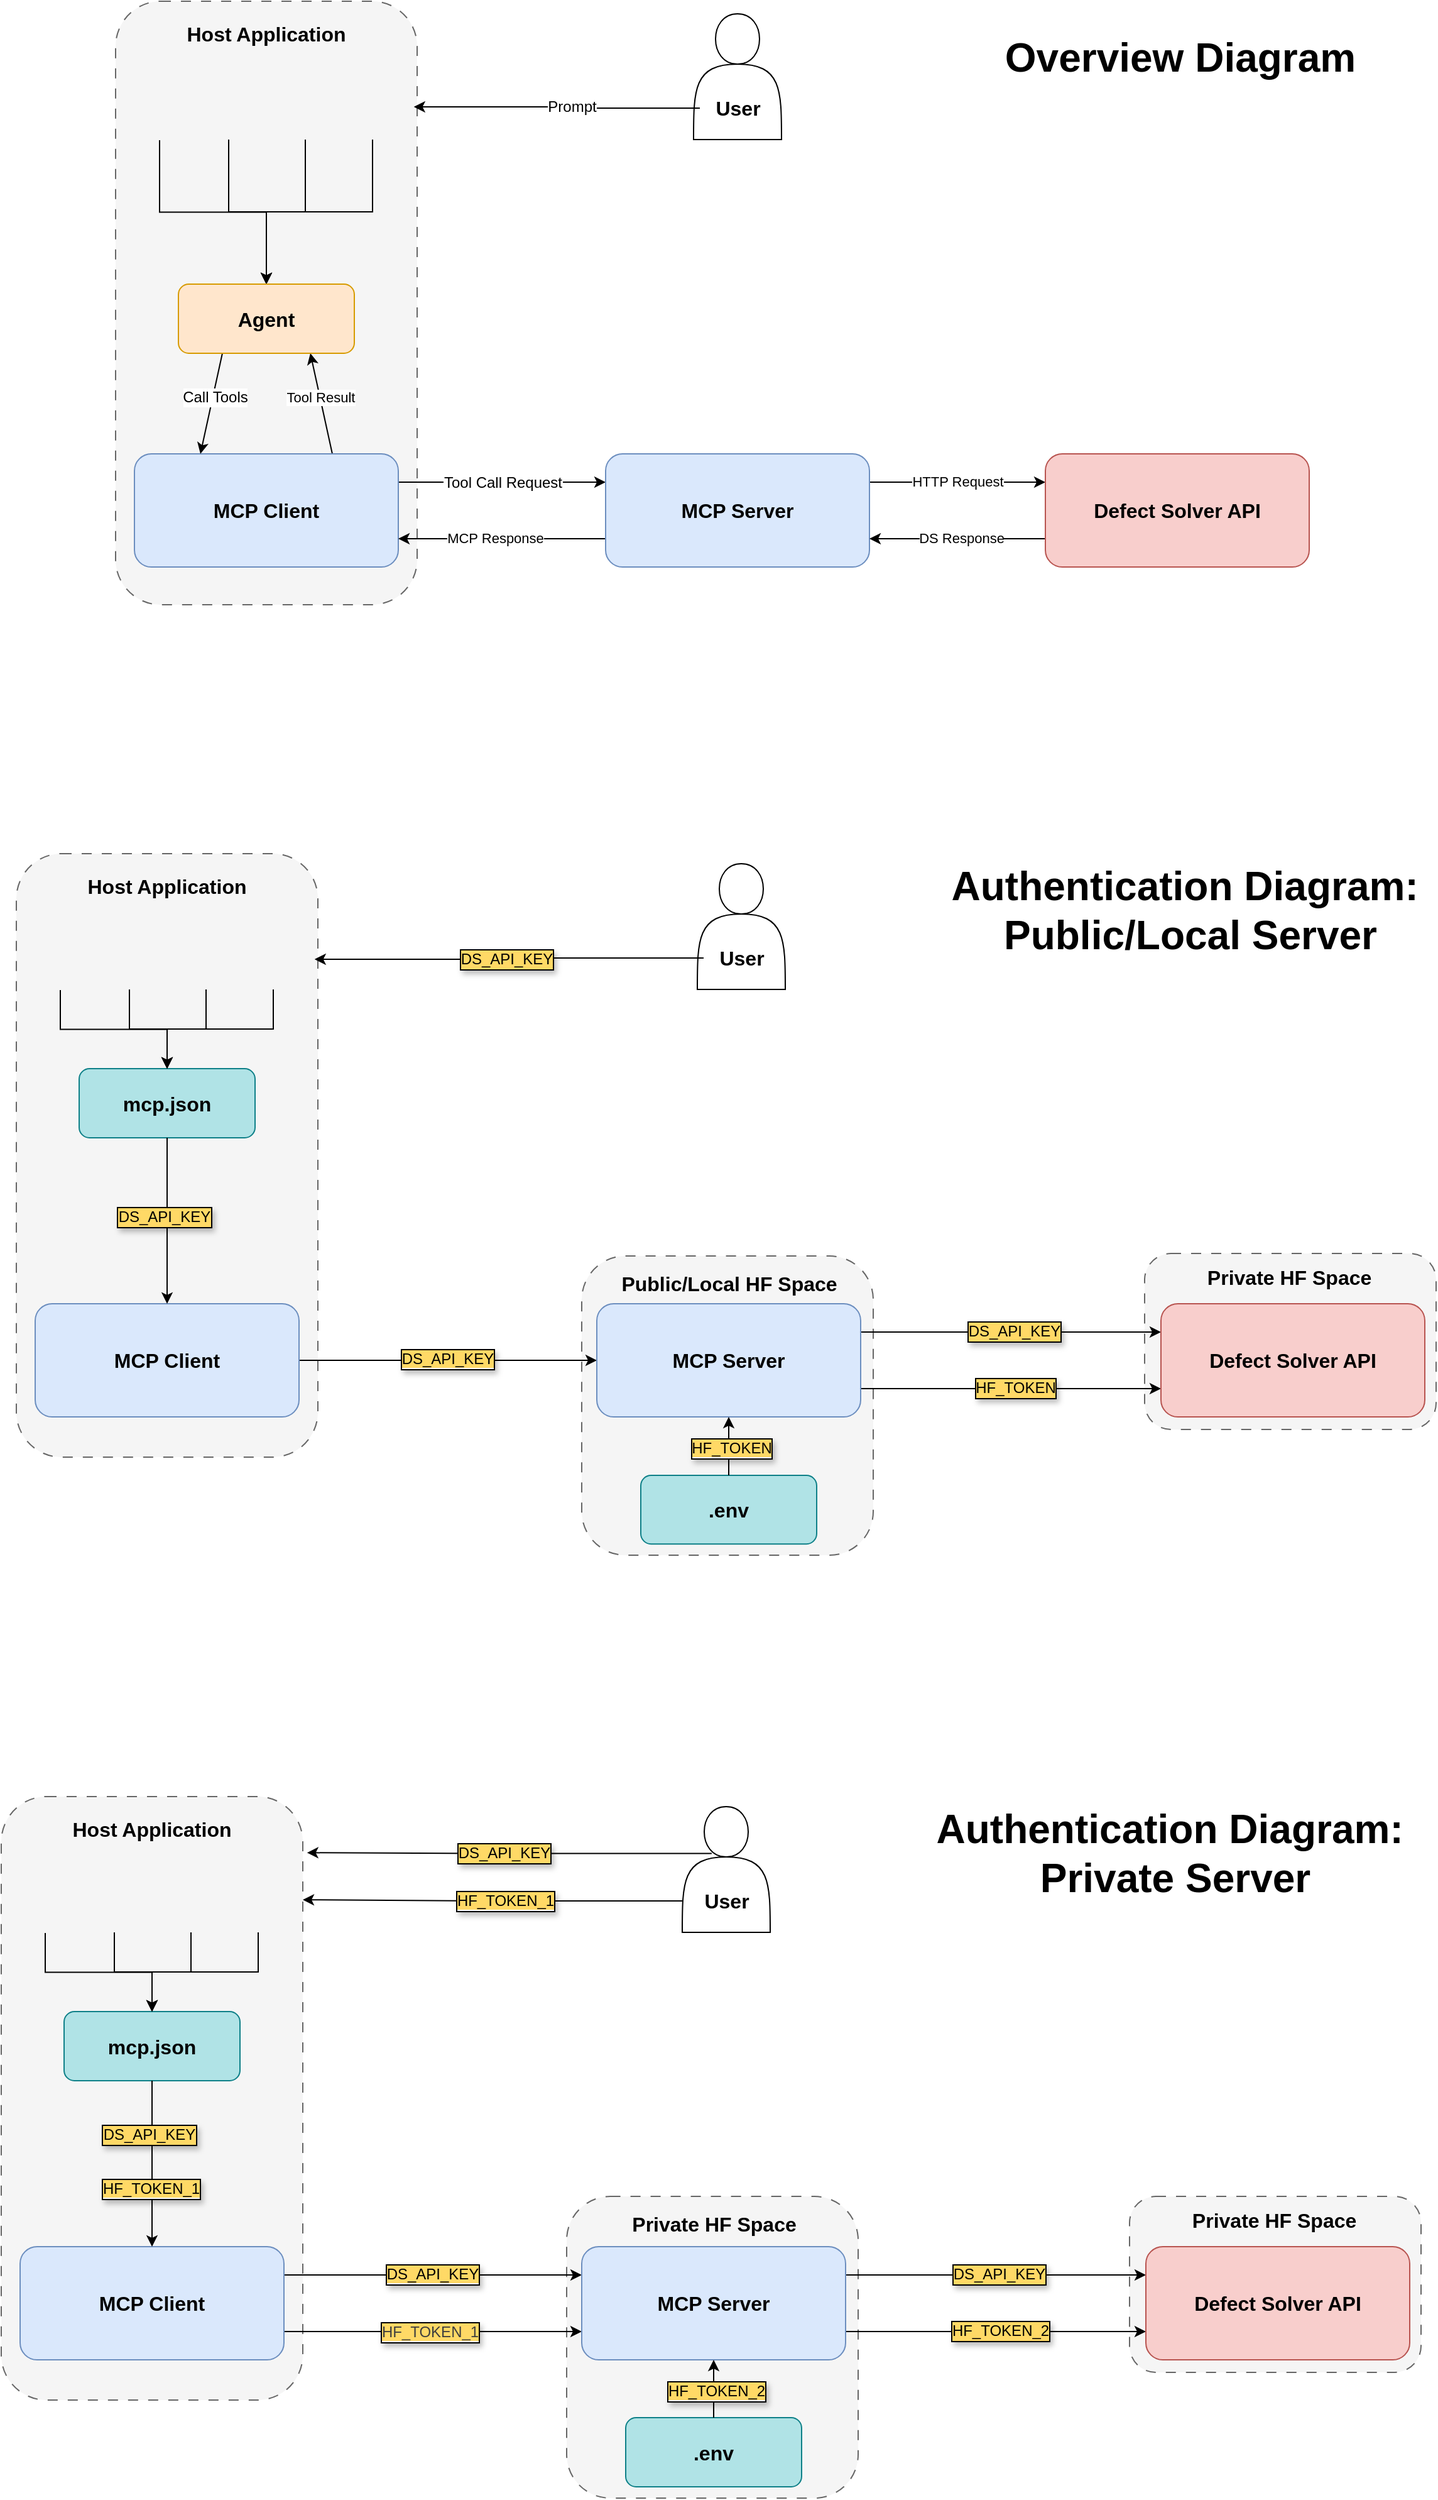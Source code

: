 <mxfile>
    <diagram name="diagrams" id="KkIUwzJUt7jI7OvIfWEn">
        <mxGraphModel dx="1242" dy="523" grid="1" gridSize="10" guides="1" tooltips="1" connect="1" arrows="1" fold="1" page="1" pageScale="1" pageWidth="1169" pageHeight="1654" math="0" shadow="0">
            <root>
                <mxCell id="0"/>
                <mxCell id="1" parent="0"/>
                <mxCell id="kWsxFJqBNulunxzT2DrX-95" value="" style="group" parent="1" vertex="1" connectable="0">
                    <mxGeometry x="930" y="1008" width="232" height="140" as="geometry"/>
                </mxCell>
                <mxCell id="kWsxFJqBNulunxzT2DrX-96" value="" style="rounded=1;whiteSpace=wrap;html=1;fillColor=#f5f5f5;fontColor=#333333;strokeColor=#666666;dashed=1;dashPattern=8 8;" parent="kWsxFJqBNulunxzT2DrX-95" vertex="1">
                    <mxGeometry width="232" height="140" as="geometry"/>
                </mxCell>
                <mxCell id="kWsxFJqBNulunxzT2DrX-97" value="Private HF Space&amp;nbsp;" style="text;html=1;align=center;verticalAlign=middle;resizable=0;points=[];autosize=1;strokeColor=none;fillColor=none;fontStyle=1;fontSize=16;" parent="kWsxFJqBNulunxzT2DrX-95" vertex="1">
                    <mxGeometry x="42" y="4" width="150" height="30" as="geometry"/>
                </mxCell>
                <mxCell id="kWsxFJqBNulunxzT2DrX-94" value="" style="group" parent="1" vertex="1" connectable="0">
                    <mxGeometry x="482" y="1010" width="232" height="238" as="geometry"/>
                </mxCell>
                <mxCell id="kWsxFJqBNulunxzT2DrX-91" value="" style="rounded=1;whiteSpace=wrap;html=1;fillColor=#f5f5f5;fontColor=#333333;strokeColor=#666666;dashed=1;dashPattern=8 8;" parent="kWsxFJqBNulunxzT2DrX-94" vertex="1">
                    <mxGeometry width="232" height="238" as="geometry"/>
                </mxCell>
                <mxCell id="kWsxFJqBNulunxzT2DrX-93" value="Public/Local HF Space" style="text;html=1;align=center;verticalAlign=middle;resizable=0;points=[];autosize=1;strokeColor=none;fillColor=none;fontStyle=1;fontSize=16;" parent="kWsxFJqBNulunxzT2DrX-94" vertex="1">
                    <mxGeometry x="22" y="6.8" width="190" height="30" as="geometry"/>
                </mxCell>
                <mxCell id="kWsxFJqBNulunxzT2DrX-98" value="&lt;b&gt;&lt;font&gt;.env&lt;/font&gt;&lt;/b&gt;" style="rounded=1;whiteSpace=wrap;html=1;fontSize=16;fillColor=#b0e3e6;strokeColor=#0e8088;" parent="kWsxFJqBNulunxzT2DrX-94" vertex="1">
                    <mxGeometry x="47" y="174.533" width="140" height="54.542" as="geometry"/>
                </mxCell>
                <mxCell id="kWsxFJqBNulunxzT2DrX-41" value="" style="group" parent="1" vertex="1" connectable="0">
                    <mxGeometry x="111" y="12" width="240" height="480" as="geometry"/>
                </mxCell>
                <mxCell id="kWsxFJqBNulunxzT2DrX-6" value="" style="rounded=1;whiteSpace=wrap;html=1;fillColor=#f5f5f5;fontColor=#333333;strokeColor=#666666;dashed=1;dashPattern=8 8;" parent="kWsxFJqBNulunxzT2DrX-41" vertex="1">
                    <mxGeometry width="240" height="480" as="geometry"/>
                </mxCell>
                <mxCell id="kWsxFJqBNulunxzT2DrX-7" value="&lt;b style=&quot;forced-color-adjust: none; color: rgb(0, 0, 0); font-family: Helvetica; font-size: 12px; font-style: normal; font-variant-ligatures: normal; font-variant-caps: normal; letter-spacing: normal; orphans: 2; text-indent: 0px; text-transform: none; widows: 2; word-spacing: 0px; -webkit-text-stroke-width: 0px; white-space: normal; text-decoration-thickness: initial; text-decoration-style: initial; text-decoration-color: initial;&quot;&gt;&lt;font style=&quot;forced-color-adjust: none; font-size: 16px;&quot;&gt;Host Application&lt;/font&gt;&lt;/b&gt;" style="text;whiteSpace=wrap;html=1;align=center;" parent="kWsxFJqBNulunxzT2DrX-41" vertex="1">
                    <mxGeometry x="40" y="10" width="160" height="40" as="geometry"/>
                </mxCell>
                <mxCell id="kWsxFJqBNulunxzT2DrX-29" style="edgeStyle=orthogonalEdgeStyle;rounded=0;orthogonalLoop=1;jettySize=auto;html=1;exitX=1;exitY=0.25;exitDx=0;exitDy=0;entryX=0;entryY=0.25;entryDx=0;entryDy=0;" parent="1" source="kWsxFJqBNulunxzT2DrX-1" target="kWsxFJqBNulunxzT2DrX-4" edge="1">
                    <mxGeometry relative="1" as="geometry">
                        <mxPoint x="335" y="417" as="sourcePoint"/>
                        <mxPoint x="500" y="417" as="targetPoint"/>
                    </mxGeometry>
                </mxCell>
                <mxCell id="kWsxFJqBNulunxzT2DrX-30" value="Tool Call Request" style="edgeLabel;html=1;align=center;verticalAlign=middle;resizable=0;points=[];fontSize=12;" parent="kWsxFJqBNulunxzT2DrX-29" vertex="1" connectable="0">
                    <mxGeometry x="-0.386" relative="1" as="geometry">
                        <mxPoint x="32" as="offset"/>
                    </mxGeometry>
                </mxCell>
                <mxCell id="kWsxFJqBNulunxzT2DrX-44" style="rounded=0;orthogonalLoop=1;jettySize=auto;html=1;exitX=0.75;exitY=0;exitDx=0;exitDy=0;entryX=0.75;entryY=1;entryDx=0;entryDy=0;" parent="1" source="kWsxFJqBNulunxzT2DrX-1" target="kWsxFJqBNulunxzT2DrX-17" edge="1">
                    <mxGeometry relative="1" as="geometry"/>
                </mxCell>
                <mxCell id="kWsxFJqBNulunxzT2DrX-45" value="Tool Result" style="edgeLabel;html=1;align=center;verticalAlign=middle;resizable=0;points=[];" parent="kWsxFJqBNulunxzT2DrX-44" vertex="1" connectable="0">
                    <mxGeometry x="0.126" relative="1" as="geometry">
                        <mxPoint as="offset"/>
                    </mxGeometry>
                </mxCell>
                <mxCell id="kWsxFJqBNulunxzT2DrX-1" value="&lt;b&gt;&lt;font&gt;MCP Client&lt;/font&gt;&lt;/b&gt;" style="rounded=1;whiteSpace=wrap;html=1;fontSize=16;fillColor=#dae8fc;strokeColor=#6c8ebf;" parent="1" vertex="1">
                    <mxGeometry x="126" y="372" width="210" height="90" as="geometry"/>
                </mxCell>
                <mxCell id="kWsxFJqBNulunxzT2DrX-31" style="edgeStyle=orthogonalEdgeStyle;rounded=0;orthogonalLoop=1;jettySize=auto;html=1;exitX=1;exitY=0.25;exitDx=0;exitDy=0;entryX=0;entryY=0.25;entryDx=0;entryDy=0;" parent="1" source="kWsxFJqBNulunxzT2DrX-4" target="kWsxFJqBNulunxzT2DrX-5" edge="1">
                    <mxGeometry relative="1" as="geometry"/>
                </mxCell>
                <mxCell id="kWsxFJqBNulunxzT2DrX-32" value="HTTP Request" style="edgeLabel;html=1;align=center;verticalAlign=middle;resizable=0;points=[];" parent="kWsxFJqBNulunxzT2DrX-31" vertex="1" connectable="0">
                    <mxGeometry x="-0.42" y="-3" relative="1" as="geometry">
                        <mxPoint x="29" y="-4" as="offset"/>
                    </mxGeometry>
                </mxCell>
                <mxCell id="kWsxFJqBNulunxzT2DrX-35" style="edgeStyle=orthogonalEdgeStyle;rounded=0;orthogonalLoop=1;jettySize=auto;html=1;exitX=0;exitY=0.75;exitDx=0;exitDy=0;entryX=1;entryY=0.75;entryDx=0;entryDy=0;" parent="1" source="kWsxFJqBNulunxzT2DrX-4" target="kWsxFJqBNulunxzT2DrX-1" edge="1">
                    <mxGeometry relative="1" as="geometry"/>
                </mxCell>
                <mxCell id="kWsxFJqBNulunxzT2DrX-36" value="MCP Response" style="edgeLabel;html=1;align=center;verticalAlign=middle;resizable=0;points=[];" parent="kWsxFJqBNulunxzT2DrX-35" vertex="1" connectable="0">
                    <mxGeometry x="0.402" y="-1" relative="1" as="geometry">
                        <mxPoint x="27" as="offset"/>
                    </mxGeometry>
                </mxCell>
                <mxCell id="kWsxFJqBNulunxzT2DrX-4" value="&lt;font&gt;&lt;b&gt;MCP Server&lt;/b&gt;&lt;/font&gt;" style="rounded=1;whiteSpace=wrap;html=1;fontSize=16;fillColor=#dae8fc;strokeColor=#6c8ebf;" parent="1" vertex="1">
                    <mxGeometry x="501" y="372" width="210" height="90" as="geometry"/>
                </mxCell>
                <mxCell id="kWsxFJqBNulunxzT2DrX-33" style="edgeStyle=orthogonalEdgeStyle;rounded=0;orthogonalLoop=1;jettySize=auto;html=1;exitX=0;exitY=0.75;exitDx=0;exitDy=0;entryX=1;entryY=0.75;entryDx=0;entryDy=0;" parent="1" source="kWsxFJqBNulunxzT2DrX-5" target="kWsxFJqBNulunxzT2DrX-4" edge="1">
                    <mxGeometry relative="1" as="geometry"/>
                </mxCell>
                <mxCell id="kWsxFJqBNulunxzT2DrX-34" value="DS Response" style="edgeLabel;html=1;align=center;verticalAlign=middle;resizable=0;points=[];" parent="kWsxFJqBNulunxzT2DrX-33" vertex="1" connectable="0">
                    <mxGeometry x="0.422" y="2" relative="1" as="geometry">
                        <mxPoint x="32" y="-3" as="offset"/>
                    </mxGeometry>
                </mxCell>
                <mxCell id="kWsxFJqBNulunxzT2DrX-5" value="&lt;font&gt;&lt;b&gt;Defect Solver API&lt;/b&gt;&lt;/font&gt;" style="rounded=1;whiteSpace=wrap;html=1;fontSize=16;fillColor=#f8cecc;strokeColor=#b85450;" parent="1" vertex="1">
                    <mxGeometry x="851" y="372" width="210" height="90" as="geometry"/>
                </mxCell>
                <mxCell id="kWsxFJqBNulunxzT2DrX-26" style="edgeStyle=orthogonalEdgeStyle;rounded=0;orthogonalLoop=1;jettySize=auto;html=1;entryX=0.5;entryY=0;entryDx=0;entryDy=0;" parent="1" source="kWsxFJqBNulunxzT2DrX-8" target="kWsxFJqBNulunxzT2DrX-17" edge="1">
                    <mxGeometry relative="1" as="geometry"/>
                </mxCell>
                <mxCell id="kWsxFJqBNulunxzT2DrX-8" value="" style="shape=image;verticalLabelPosition=bottom;labelBackgroundColor=default;verticalAlign=top;aspect=fixed;imageAspect=0;image=https://upload.wikimedia.org/wikipedia/commons/thumb/9/9a/Visual_Studio_Code_1.35_icon.svg/1200px-Visual_Studio_Code_1.35_icon.svg.png;" parent="1" vertex="1">
                    <mxGeometry x="181" y="82" width="40" height="40" as="geometry"/>
                </mxCell>
                <mxCell id="kWsxFJqBNulunxzT2DrX-25" style="edgeStyle=orthogonalEdgeStyle;rounded=0;orthogonalLoop=1;jettySize=auto;html=1;exitX=0.5;exitY=1;exitDx=0;exitDy=0;entryX=0.5;entryY=0;entryDx=0;entryDy=0;" parent="1" source="kWsxFJqBNulunxzT2DrX-10" target="kWsxFJqBNulunxzT2DrX-17" edge="1">
                    <mxGeometry relative="1" as="geometry"/>
                </mxCell>
                <mxCell id="kWsxFJqBNulunxzT2DrX-10" value="" style="shape=image;verticalLabelPosition=bottom;labelBackgroundColor=default;verticalAlign=top;aspect=fixed;imageAspect=0;image=https://uxwing.com/wp-content/themes/uxwing/download/brands-and-social-media/claude-ai-icon.png;" parent="1" vertex="1">
                    <mxGeometry x="241" y="80" width="42" height="42" as="geometry"/>
                </mxCell>
                <mxCell id="kWsxFJqBNulunxzT2DrX-24" style="edgeStyle=orthogonalEdgeStyle;rounded=0;orthogonalLoop=1;jettySize=auto;html=1;exitX=0.5;exitY=1;exitDx=0;exitDy=0;" parent="1" source="kWsxFJqBNulunxzT2DrX-11" target="kWsxFJqBNulunxzT2DrX-17" edge="1">
                    <mxGeometry relative="1" as="geometry"/>
                </mxCell>
                <mxCell id="kWsxFJqBNulunxzT2DrX-11" value="" style="shape=image;verticalLabelPosition=bottom;labelBackgroundColor=default;verticalAlign=top;aspect=fixed;imageAspect=0;image=https://upload.wikimedia.org/wikipedia/commons/thumb/9/9c/IntelliJ_IDEA_Icon.svg/800px-IntelliJ_IDEA_Icon.svg.png;" parent="1" vertex="1">
                    <mxGeometry x="126" y="82.5" width="40" height="40" as="geometry"/>
                </mxCell>
                <mxCell id="kWsxFJqBNulunxzT2DrX-23" style="edgeStyle=orthogonalEdgeStyle;rounded=0;orthogonalLoop=1;jettySize=auto;html=1;exitX=0.5;exitY=1;exitDx=0;exitDy=0;entryX=0.5;entryY=0;entryDx=0;entryDy=0;" parent="1" source="kWsxFJqBNulunxzT2DrX-15" target="kWsxFJqBNulunxzT2DrX-17" edge="1">
                    <mxGeometry relative="1" as="geometry"/>
                </mxCell>
                <mxCell id="kWsxFJqBNulunxzT2DrX-15" value="" style="shape=image;verticalLabelPosition=bottom;labelBackgroundColor=default;verticalAlign=top;aspect=fixed;imageAspect=0;image=https://windsurf.com/favicon_270.png;" parent="1" vertex="1">
                    <mxGeometry x="293" y="77" width="45" height="45" as="geometry"/>
                </mxCell>
                <mxCell id="kWsxFJqBNulunxzT2DrX-27" style="rounded=0;orthogonalLoop=1;jettySize=auto;html=1;exitX=0.25;exitY=1;exitDx=0;exitDy=0;entryX=0.25;entryY=0;entryDx=0;entryDy=0;" parent="1" source="kWsxFJqBNulunxzT2DrX-17" target="kWsxFJqBNulunxzT2DrX-1" edge="1">
                    <mxGeometry relative="1" as="geometry">
                        <mxPoint x="198" y="292" as="sourcePoint"/>
                        <mxPoint x="198" y="372" as="targetPoint"/>
                    </mxGeometry>
                </mxCell>
                <mxCell id="kWsxFJqBNulunxzT2DrX-28" value="Call Tools" style="edgeLabel;html=1;align=center;verticalAlign=middle;resizable=0;points=[];fontSize=12;" parent="kWsxFJqBNulunxzT2DrX-27" vertex="1" connectable="0">
                    <mxGeometry x="-0.192" y="2" relative="1" as="geometry">
                        <mxPoint x="-1" y="2" as="offset"/>
                    </mxGeometry>
                </mxCell>
                <mxCell id="kWsxFJqBNulunxzT2DrX-17" value="&lt;b&gt;&lt;font&gt;Agent&lt;/font&gt;&lt;/b&gt;" style="rounded=1;whiteSpace=wrap;html=1;fontSize=16;fillColor=#ffe6cc;strokeColor=#d79b00;" parent="1" vertex="1">
                    <mxGeometry x="161" y="237" width="140" height="55" as="geometry"/>
                </mxCell>
                <mxCell id="kWsxFJqBNulunxzT2DrX-40" value="" style="group" parent="1" vertex="1" connectable="0">
                    <mxGeometry x="571" y="22" width="70" height="100" as="geometry"/>
                </mxCell>
                <mxCell id="kWsxFJqBNulunxzT2DrX-16" value="" style="shape=actor;whiteSpace=wrap;html=1;" parent="kWsxFJqBNulunxzT2DrX-40" vertex="1">
                    <mxGeometry width="70" height="100" as="geometry"/>
                </mxCell>
                <mxCell id="kWsxFJqBNulunxzT2DrX-37" value="User" style="text;html=1;align=center;verticalAlign=middle;resizable=0;points=[];autosize=1;strokeColor=none;fillColor=none;fontSize=16;fontStyle=1" parent="kWsxFJqBNulunxzT2DrX-40" vertex="1">
                    <mxGeometry x="5" y="60" width="60" height="30" as="geometry"/>
                </mxCell>
                <mxCell id="kWsxFJqBNulunxzT2DrX-42" style="edgeStyle=orthogonalEdgeStyle;rounded=0;orthogonalLoop=1;jettySize=auto;html=1;entryX=0.989;entryY=0.175;entryDx=0;entryDy=0;entryPerimeter=0;" parent="1" source="kWsxFJqBNulunxzT2DrX-37" target="kWsxFJqBNulunxzT2DrX-6" edge="1">
                    <mxGeometry relative="1" as="geometry"/>
                </mxCell>
                <mxCell id="kWsxFJqBNulunxzT2DrX-43" value="Prompt" style="edgeLabel;html=1;align=center;verticalAlign=middle;resizable=0;points=[];fontSize=12;" parent="kWsxFJqBNulunxzT2DrX-42" vertex="1" connectable="0">
                    <mxGeometry x="0.354" y="1" relative="1" as="geometry">
                        <mxPoint x="52" y="-1" as="offset"/>
                    </mxGeometry>
                </mxCell>
                <mxCell id="kWsxFJqBNulunxzT2DrX-48" value="&lt;span style=&quot;font-size: 32px;&quot;&gt;Overview Diagram&lt;/span&gt;" style="text;html=1;align=center;verticalAlign=middle;resizable=0;points=[];autosize=1;fontStyle=1;" parent="1" vertex="1">
                    <mxGeometry x="813" y="32" width="290" height="50" as="geometry"/>
                </mxCell>
                <mxCell id="kWsxFJqBNulunxzT2DrX-49" value="&lt;span style=&quot;font-size: 32px;&quot;&gt;Authentication&amp;nbsp;&lt;/span&gt;&lt;span style=&quot;font-size: 32px; background-color: transparent; color: light-dark(rgb(0, 0, 0), rgb(255, 255, 255));&quot;&gt;Diagram:&amp;nbsp;&lt;/span&gt;&lt;div&gt;&lt;span style=&quot;font-size: 32px; background-color: transparent; color: light-dark(rgb(0, 0, 0), rgb(255, 255, 255));&quot;&gt;Public/Local Server&lt;/span&gt;&lt;/div&gt;" style="text;html=1;align=center;verticalAlign=middle;resizable=0;points=[];autosize=1;fontStyle=1;" parent="1" vertex="1">
                    <mxGeometry x="781" y="690" width="370" height="90" as="geometry"/>
                </mxCell>
                <mxCell id="kWsxFJqBNulunxzT2DrX-50" value="" style="group;labelBorderColor=none;" parent="1" vertex="1" connectable="0">
                    <mxGeometry x="32" y="690" width="240" height="480" as="geometry"/>
                </mxCell>
                <mxCell id="kWsxFJqBNulunxzT2DrX-51" value="" style="rounded=1;whiteSpace=wrap;html=1;fillColor=#f5f5f5;fontColor=#333333;strokeColor=#666666;dashed=1;dashPattern=8 8;" parent="kWsxFJqBNulunxzT2DrX-50" vertex="1">
                    <mxGeometry width="240" height="480" as="geometry"/>
                </mxCell>
                <mxCell id="kWsxFJqBNulunxzT2DrX-52" value="&lt;b style=&quot;forced-color-adjust: none; color: rgb(0, 0, 0); font-family: Helvetica; font-size: 12px; font-style: normal; font-variant-ligatures: normal; font-variant-caps: normal; letter-spacing: normal; orphans: 2; text-indent: 0px; text-transform: none; widows: 2; word-spacing: 0px; -webkit-text-stroke-width: 0px; white-space: normal; text-decoration-thickness: initial; text-decoration-style: initial; text-decoration-color: initial;&quot;&gt;&lt;font style=&quot;forced-color-adjust: none; font-size: 16px;&quot;&gt;Host Application&lt;/font&gt;&lt;/b&gt;" style="text;whiteSpace=wrap;html=1;align=center;" parent="kWsxFJqBNulunxzT2DrX-50" vertex="1">
                    <mxGeometry x="40" y="10" width="160" height="40" as="geometry"/>
                </mxCell>
                <mxCell id="kWsxFJqBNulunxzT2DrX-76" value="&lt;b&gt;&lt;font&gt;mcp.json&lt;/font&gt;&lt;/b&gt;" style="rounded=1;whiteSpace=wrap;html=1;fontSize=16;fillColor=#b0e3e6;strokeColor=#0e8088;" parent="kWsxFJqBNulunxzT2DrX-50" vertex="1">
                    <mxGeometry x="50" y="171" width="140" height="55" as="geometry"/>
                </mxCell>
                <mxCell id="kWsxFJqBNulunxzT2DrX-84" style="edgeStyle=orthogonalEdgeStyle;rounded=0;orthogonalLoop=1;jettySize=auto;html=1;exitX=1;exitY=0.5;exitDx=0;exitDy=0;entryX=0;entryY=0.5;entryDx=0;entryDy=0;" parent="1" source="kWsxFJqBNulunxzT2DrX-57" target="kWsxFJqBNulunxzT2DrX-62" edge="1">
                    <mxGeometry relative="1" as="geometry"/>
                </mxCell>
                <mxCell id="kWsxFJqBNulunxzT2DrX-85" value="&lt;span style=&quot;font-size: 12px; background-color: rgb(255, 217, 102);&quot;&gt;DS_API_KEY&lt;/span&gt;" style="edgeLabel;html=1;align=center;verticalAlign=middle;resizable=0;points=[];labelBorderColor=default;textShadow=1;" parent="kWsxFJqBNulunxzT2DrX-84" vertex="1" connectable="0">
                    <mxGeometry x="-0.081" y="-1" relative="1" as="geometry">
                        <mxPoint x="9" y="-2" as="offset"/>
                    </mxGeometry>
                </mxCell>
                <mxCell id="kWsxFJqBNulunxzT2DrX-57" value="&lt;b&gt;&lt;font&gt;MCP Client&lt;/font&gt;&lt;/b&gt;" style="rounded=1;whiteSpace=wrap;html=1;fontSize=16;fillColor=#dae8fc;strokeColor=#6c8ebf;" parent="1" vertex="1">
                    <mxGeometry x="47" y="1048" width="210" height="90" as="geometry"/>
                </mxCell>
                <mxCell id="kWsxFJqBNulunxzT2DrX-86" style="edgeStyle=orthogonalEdgeStyle;rounded=0;orthogonalLoop=1;jettySize=auto;html=1;exitX=1;exitY=0.25;exitDx=0;exitDy=0;entryX=0;entryY=0.25;entryDx=0;entryDy=0;" parent="1" source="kWsxFJqBNulunxzT2DrX-62" target="kWsxFJqBNulunxzT2DrX-65" edge="1">
                    <mxGeometry relative="1" as="geometry"/>
                </mxCell>
                <mxCell id="kWsxFJqBNulunxzT2DrX-90" value="DS_API_KEY" style="edgeLabel;html=1;align=center;verticalAlign=middle;resizable=0;points=[];fontSize=12;labelBorderColor=default;textShadow=1;labelBackgroundColor=#FFD966;" parent="kWsxFJqBNulunxzT2DrX-86" vertex="1" connectable="0">
                    <mxGeometry x="-0.181" y="1" relative="1" as="geometry">
                        <mxPoint x="24" as="offset"/>
                    </mxGeometry>
                </mxCell>
                <mxCell id="kWsxFJqBNulunxzT2DrX-87" style="edgeStyle=orthogonalEdgeStyle;rounded=0;orthogonalLoop=1;jettySize=auto;html=1;exitX=1;exitY=0.75;exitDx=0;exitDy=0;entryX=0;entryY=0.75;entryDx=0;entryDy=0;" parent="1" source="kWsxFJqBNulunxzT2DrX-62" target="kWsxFJqBNulunxzT2DrX-65" edge="1">
                    <mxGeometry relative="1" as="geometry"/>
                </mxCell>
                <mxCell id="kWsxFJqBNulunxzT2DrX-89" value="HF_TOKEN" style="edgeLabel;html=1;align=center;verticalAlign=middle;resizable=0;points=[];fontSize=12;labelBorderColor=default;textShadow=1;labelBackgroundColor=#FFD966;" parent="kWsxFJqBNulunxzT2DrX-87" vertex="1" connectable="0">
                    <mxGeometry x="-0.168" y="1" relative="1" as="geometry">
                        <mxPoint x="23" as="offset"/>
                    </mxGeometry>
                </mxCell>
                <mxCell id="kWsxFJqBNulunxzT2DrX-62" value="&lt;font&gt;&lt;span&gt;MCP Server&lt;/span&gt;&lt;/font&gt;" style="rounded=1;whiteSpace=wrap;html=1;fontSize=16;fillColor=#dae8fc;strokeColor=#6c8ebf;fontStyle=1" parent="1" vertex="1">
                    <mxGeometry x="494" y="1048" width="210" height="90" as="geometry"/>
                </mxCell>
                <mxCell id="kWsxFJqBNulunxzT2DrX-65" value="&lt;font&gt;&lt;b&gt;Defect Solver API&lt;/b&gt;&lt;/font&gt;" style="rounded=1;whiteSpace=wrap;html=1;fontSize=16;fillColor=#f8cecc;strokeColor=#b85450;" parent="1" vertex="1">
                    <mxGeometry x="943" y="1048" width="210" height="90" as="geometry"/>
                </mxCell>
                <mxCell id="kWsxFJqBNulunxzT2DrX-66" style="edgeStyle=orthogonalEdgeStyle;rounded=0;orthogonalLoop=1;jettySize=auto;html=1;entryX=0.5;entryY=0;entryDx=0;entryDy=0;" parent="1" source="kWsxFJqBNulunxzT2DrX-67" target="kWsxFJqBNulunxzT2DrX-76" edge="1">
                    <mxGeometry relative="1" as="geometry"/>
                </mxCell>
                <mxCell id="kWsxFJqBNulunxzT2DrX-67" value="" style="shape=image;verticalLabelPosition=bottom;labelBackgroundColor=default;verticalAlign=top;aspect=fixed;imageAspect=0;image=https://upload.wikimedia.org/wikipedia/commons/thumb/9/9a/Visual_Studio_Code_1.35_icon.svg/1200px-Visual_Studio_Code_1.35_icon.svg.png;" parent="1" vertex="1">
                    <mxGeometry x="102" y="758" width="40" height="40" as="geometry"/>
                </mxCell>
                <mxCell id="kWsxFJqBNulunxzT2DrX-68" style="edgeStyle=orthogonalEdgeStyle;rounded=0;orthogonalLoop=1;jettySize=auto;html=1;exitX=0.5;exitY=1;exitDx=0;exitDy=0;entryX=0.5;entryY=0;entryDx=0;entryDy=0;" parent="1" source="kWsxFJqBNulunxzT2DrX-69" target="kWsxFJqBNulunxzT2DrX-76" edge="1">
                    <mxGeometry relative="1" as="geometry"/>
                </mxCell>
                <mxCell id="kWsxFJqBNulunxzT2DrX-69" value="" style="shape=image;verticalLabelPosition=bottom;labelBackgroundColor=default;verticalAlign=top;aspect=fixed;imageAspect=0;image=https://uxwing.com/wp-content/themes/uxwing/download/brands-and-social-media/claude-ai-icon.png;" parent="1" vertex="1">
                    <mxGeometry x="162" y="756" width="42" height="42" as="geometry"/>
                </mxCell>
                <mxCell id="kWsxFJqBNulunxzT2DrX-70" style="edgeStyle=orthogonalEdgeStyle;rounded=0;orthogonalLoop=1;jettySize=auto;html=1;exitX=0.5;exitY=1;exitDx=0;exitDy=0;" parent="1" source="kWsxFJqBNulunxzT2DrX-71" target="kWsxFJqBNulunxzT2DrX-76" edge="1">
                    <mxGeometry relative="1" as="geometry"/>
                </mxCell>
                <mxCell id="kWsxFJqBNulunxzT2DrX-71" value="" style="shape=image;verticalLabelPosition=bottom;labelBackgroundColor=default;verticalAlign=top;aspect=fixed;imageAspect=0;image=https://upload.wikimedia.org/wikipedia/commons/thumb/9/9c/IntelliJ_IDEA_Icon.svg/800px-IntelliJ_IDEA_Icon.svg.png;" parent="1" vertex="1">
                    <mxGeometry x="47" y="758.5" width="40" height="40" as="geometry"/>
                </mxCell>
                <mxCell id="kWsxFJqBNulunxzT2DrX-72" style="edgeStyle=orthogonalEdgeStyle;rounded=0;orthogonalLoop=1;jettySize=auto;html=1;exitX=0.5;exitY=1;exitDx=0;exitDy=0;entryX=0.5;entryY=0;entryDx=0;entryDy=0;" parent="1" source="kWsxFJqBNulunxzT2DrX-73" target="kWsxFJqBNulunxzT2DrX-76" edge="1">
                    <mxGeometry relative="1" as="geometry"/>
                </mxCell>
                <mxCell id="kWsxFJqBNulunxzT2DrX-73" value="" style="shape=image;verticalLabelPosition=bottom;labelBackgroundColor=default;verticalAlign=top;aspect=fixed;imageAspect=0;image=https://windsurf.com/favicon_270.png;" parent="1" vertex="1">
                    <mxGeometry x="214" y="753" width="45" height="45" as="geometry"/>
                </mxCell>
                <mxCell id="kWsxFJqBNulunxzT2DrX-77" value="" style="group" parent="1" vertex="1" connectable="0">
                    <mxGeometry x="574" y="698" width="70" height="100" as="geometry"/>
                </mxCell>
                <mxCell id="kWsxFJqBNulunxzT2DrX-78" value="" style="shape=actor;whiteSpace=wrap;html=1;" parent="kWsxFJqBNulunxzT2DrX-77" vertex="1">
                    <mxGeometry width="70" height="100" as="geometry"/>
                </mxCell>
                <mxCell id="kWsxFJqBNulunxzT2DrX-79" value="User" style="text;html=1;align=center;verticalAlign=middle;resizable=0;points=[];autosize=1;strokeColor=none;fillColor=none;fontSize=16;fontStyle=1" parent="kWsxFJqBNulunxzT2DrX-77" vertex="1">
                    <mxGeometry x="5" y="60" width="60" height="30" as="geometry"/>
                </mxCell>
                <mxCell id="kWsxFJqBNulunxzT2DrX-80" style="edgeStyle=orthogonalEdgeStyle;rounded=0;orthogonalLoop=1;jettySize=auto;html=1;entryX=0.989;entryY=0.175;entryDx=0;entryDy=0;entryPerimeter=0;" parent="1" source="kWsxFJqBNulunxzT2DrX-79" target="kWsxFJqBNulunxzT2DrX-51" edge="1">
                    <mxGeometry relative="1" as="geometry"/>
                </mxCell>
                <mxCell id="kWsxFJqBNulunxzT2DrX-81" value="DS_API_KEY" style="edgeLabel;html=1;align=center;verticalAlign=middle;resizable=0;points=[];fontSize=12;labelBackgroundColor=#FFD966;textShadow=1;labelBorderColor=default;" parent="kWsxFJqBNulunxzT2DrX-80" vertex="1" connectable="0">
                    <mxGeometry x="0.354" y="1" relative="1" as="geometry">
                        <mxPoint x="52" y="-1" as="offset"/>
                    </mxGeometry>
                </mxCell>
                <mxCell id="kWsxFJqBNulunxzT2DrX-82" style="edgeStyle=orthogonalEdgeStyle;rounded=0;orthogonalLoop=1;jettySize=auto;html=1;exitX=0.5;exitY=1;exitDx=0;exitDy=0;" parent="1" source="kWsxFJqBNulunxzT2DrX-76" target="kWsxFJqBNulunxzT2DrX-57" edge="1">
                    <mxGeometry relative="1" as="geometry"/>
                </mxCell>
                <mxCell id="kWsxFJqBNulunxzT2DrX-83" value="&lt;div&gt;&lt;span style=&quot;color: light-dark(rgb(0, 0, 0), rgb(255, 255, 255));&quot;&gt;DS_API_KEY&lt;/span&gt;&lt;/div&gt;" style="edgeLabel;html=1;align=center;verticalAlign=middle;resizable=0;points=[];fontSize=12;labelBorderColor=default;whiteSpace=wrap;labelBackgroundColor=#FFD966;textShadow=1;" parent="kWsxFJqBNulunxzT2DrX-82" vertex="1" connectable="0">
                    <mxGeometry x="-0.29" y="-2" relative="1" as="geometry">
                        <mxPoint y="16" as="offset"/>
                    </mxGeometry>
                </mxCell>
                <mxCell id="kWsxFJqBNulunxzT2DrX-99" style="edgeStyle=orthogonalEdgeStyle;rounded=0;orthogonalLoop=1;jettySize=auto;html=1;exitX=0.5;exitY=0;exitDx=0;exitDy=0;entryX=0.5;entryY=1;entryDx=0;entryDy=0;" parent="1" source="kWsxFJqBNulunxzT2DrX-98" target="kWsxFJqBNulunxzT2DrX-62" edge="1">
                    <mxGeometry relative="1" as="geometry"/>
                </mxCell>
                <mxCell id="kWsxFJqBNulunxzT2DrX-100" value="&lt;span style=&quot;font-size: 12px; background-color: rgb(255, 217, 102);&quot;&gt;HF_TOKEN&lt;/span&gt;" style="edgeLabel;html=1;align=center;verticalAlign=middle;resizable=0;points=[];labelBorderColor=default;textShadow=1;" parent="kWsxFJqBNulunxzT2DrX-99" vertex="1" connectable="0">
                    <mxGeometry x="-0.152" y="-2" relative="1" as="geometry">
                        <mxPoint y="-2" as="offset"/>
                    </mxGeometry>
                </mxCell>
                <mxCell id="kWsxFJqBNulunxzT2DrX-101" value="" style="group" parent="1" vertex="1" connectable="0">
                    <mxGeometry x="918" y="1758" width="232" height="140" as="geometry"/>
                </mxCell>
                <mxCell id="kWsxFJqBNulunxzT2DrX-102" value="" style="rounded=1;whiteSpace=wrap;html=1;fillColor=#f5f5f5;fontColor=#333333;strokeColor=#666666;dashed=1;dashPattern=8 8;" parent="kWsxFJqBNulunxzT2DrX-101" vertex="1">
                    <mxGeometry width="232" height="140" as="geometry"/>
                </mxCell>
                <mxCell id="kWsxFJqBNulunxzT2DrX-103" value="Private HF Space&amp;nbsp;" style="text;html=1;align=center;verticalAlign=middle;resizable=0;points=[];autosize=1;strokeColor=none;fillColor=none;fontStyle=1;fontSize=16;" parent="kWsxFJqBNulunxzT2DrX-101" vertex="1">
                    <mxGeometry x="42" y="4" width="150" height="30" as="geometry"/>
                </mxCell>
                <mxCell id="kWsxFJqBNulunxzT2DrX-104" value="" style="group" parent="1" vertex="1" connectable="0">
                    <mxGeometry x="470" y="1758" width="232" height="240" as="geometry"/>
                </mxCell>
                <mxCell id="kWsxFJqBNulunxzT2DrX-105" value="" style="rounded=1;whiteSpace=wrap;html=1;fillColor=#f5f5f5;fontColor=#333333;strokeColor=#666666;dashed=1;dashPattern=8 8;" parent="kWsxFJqBNulunxzT2DrX-104" vertex="1">
                    <mxGeometry width="232" height="240" as="geometry"/>
                </mxCell>
                <mxCell id="kWsxFJqBNulunxzT2DrX-106" value="Private HF Space" style="text;html=1;align=center;verticalAlign=middle;resizable=0;points=[];autosize=1;strokeColor=none;fillColor=none;fontStyle=1;fontSize=16;" parent="kWsxFJqBNulunxzT2DrX-104" vertex="1">
                    <mxGeometry x="42" y="6.857" width="150" height="30" as="geometry"/>
                </mxCell>
                <mxCell id="kWsxFJqBNulunxzT2DrX-107" value="&lt;b&gt;&lt;font&gt;.env&lt;/font&gt;&lt;/b&gt;" style="rounded=1;whiteSpace=wrap;html=1;fontSize=16;fillColor=#b0e3e6;strokeColor=#0e8088;" parent="kWsxFJqBNulunxzT2DrX-104" vertex="1">
                    <mxGeometry x="47" y="176" width="140" height="55" as="geometry"/>
                </mxCell>
                <mxCell id="kWsxFJqBNulunxzT2DrX-108" value="&lt;span style=&quot;font-size: 32px;&quot;&gt;Authentication&amp;nbsp;&lt;/span&gt;&lt;span style=&quot;font-size: 32px; background-color: transparent; color: light-dark(rgb(0, 0, 0), rgb(255, 255, 255));&quot;&gt;Diagram:&amp;nbsp;&lt;/span&gt;&lt;div&gt;&lt;span style=&quot;font-size: 32px; background-color: transparent; color: light-dark(rgb(0, 0, 0), rgb(255, 255, 255));&quot;&gt;Private Server&lt;/span&gt;&lt;/div&gt;" style="text;html=1;align=center;verticalAlign=middle;resizable=0;points=[];autosize=1;fontStyle=1;" parent="1" vertex="1">
                    <mxGeometry x="769" y="1440" width="370" height="90" as="geometry"/>
                </mxCell>
                <mxCell id="kWsxFJqBNulunxzT2DrX-109" value="" style="group;labelBorderColor=none;" parent="1" vertex="1" connectable="0">
                    <mxGeometry x="20" y="1440" width="240" height="480" as="geometry"/>
                </mxCell>
                <mxCell id="kWsxFJqBNulunxzT2DrX-110" value="" style="rounded=1;whiteSpace=wrap;html=1;fillColor=#f5f5f5;fontColor=#333333;strokeColor=#666666;dashed=1;dashPattern=8 8;" parent="kWsxFJqBNulunxzT2DrX-109" vertex="1">
                    <mxGeometry width="240" height="480" as="geometry"/>
                </mxCell>
                <mxCell id="kWsxFJqBNulunxzT2DrX-111" value="&lt;b style=&quot;forced-color-adjust: none; color: rgb(0, 0, 0); font-family: Helvetica; font-size: 12px; font-style: normal; font-variant-ligatures: normal; font-variant-caps: normal; letter-spacing: normal; orphans: 2; text-indent: 0px; text-transform: none; widows: 2; word-spacing: 0px; -webkit-text-stroke-width: 0px; white-space: normal; text-decoration-thickness: initial; text-decoration-style: initial; text-decoration-color: initial;&quot;&gt;&lt;font style=&quot;forced-color-adjust: none; font-size: 16px;&quot;&gt;Host Application&lt;/font&gt;&lt;/b&gt;" style="text;whiteSpace=wrap;html=1;align=center;" parent="kWsxFJqBNulunxzT2DrX-109" vertex="1">
                    <mxGeometry x="40" y="10" width="160" height="40" as="geometry"/>
                </mxCell>
                <mxCell id="kWsxFJqBNulunxzT2DrX-112" value="&lt;b&gt;&lt;font&gt;mcp.json&lt;/font&gt;&lt;/b&gt;" style="rounded=1;whiteSpace=wrap;html=1;fontSize=16;fillColor=#b0e3e6;strokeColor=#0e8088;" parent="kWsxFJqBNulunxzT2DrX-109" vertex="1">
                    <mxGeometry x="50" y="171" width="140" height="55" as="geometry"/>
                </mxCell>
                <mxCell id="kWsxFJqBNulunxzT2DrX-113" value="&lt;span style=&quot;color: rgb(0, 0, 0); font-family: Helvetica; font-size: 12px; font-style: normal; font-variant-ligatures: normal; font-variant-caps: normal; font-weight: 400; letter-spacing: normal; orphans: 2; text-align: center; text-indent: 0px; text-transform: none; widows: 2; word-spacing: 0px; -webkit-text-stroke-width: 0px; white-space: nowrap; background-color: rgb(255, 217, 102); text-decoration-thickness: initial; text-decoration-style: initial; text-decoration-color: initial; display: inline !important; float: none;&quot;&gt;DS_API_KEY&lt;/span&gt;" style="edgeStyle=orthogonalEdgeStyle;rounded=0;orthogonalLoop=1;jettySize=auto;html=1;exitX=1;exitY=0.25;exitDx=0;exitDy=0;entryX=0;entryY=0.25;entryDx=0;entryDy=0;" parent="1" source="kWsxFJqBNulunxzT2DrX-115" target="kWsxFJqBNulunxzT2DrX-120" edge="1">
                    <mxGeometry relative="1" as="geometry"/>
                </mxCell>
                <mxCell id="kWsxFJqBNulunxzT2DrX-114" value="&lt;span style=&quot;color: rgb(0, 0, 0); background-color: rgb(255, 217, 102);&quot;&gt;DS_API_KEY&lt;/span&gt;" style="edgeLabel;html=1;align=center;verticalAlign=middle;resizable=0;points=[];labelBorderColor=default;textShadow=1;fontSize=12;" parent="kWsxFJqBNulunxzT2DrX-113" vertex="1" connectable="0">
                    <mxGeometry x="-0.081" y="-1" relative="1" as="geometry">
                        <mxPoint x="9" y="-2" as="offset"/>
                    </mxGeometry>
                </mxCell>
                <mxCell id="2" style="edgeStyle=none;html=1;exitX=1;exitY=0.75;exitDx=0;exitDy=0;entryX=0;entryY=0.75;entryDx=0;entryDy=0;" parent="1" source="kWsxFJqBNulunxzT2DrX-115" target="kWsxFJqBNulunxzT2DrX-120" edge="1">
                    <mxGeometry relative="1" as="geometry"/>
                </mxCell>
                <mxCell id="3" value="&lt;span style=&quot;color: rgb(63, 63, 63); font-size: 12px; background-color: rgb(255, 217, 102);&quot;&gt;HF_TOKEN_1&lt;/span&gt;" style="edgeLabel;html=1;align=center;verticalAlign=middle;resizable=0;points=[];labelBorderColor=default;textShadow=1;" parent="2" vertex="1" connectable="0">
                    <mxGeometry x="-0.279" relative="1" as="geometry">
                        <mxPoint x="30" as="offset"/>
                    </mxGeometry>
                </mxCell>
                <mxCell id="kWsxFJqBNulunxzT2DrX-115" value="&lt;b&gt;&lt;font&gt;MCP Client&lt;/font&gt;&lt;/b&gt;" style="rounded=1;whiteSpace=wrap;html=1;fontSize=16;fillColor=#dae8fc;strokeColor=#6c8ebf;" parent="1" vertex="1">
                    <mxGeometry x="35" y="1798" width="210" height="90" as="geometry"/>
                </mxCell>
                <mxCell id="kWsxFJqBNulunxzT2DrX-116" style="edgeStyle=orthogonalEdgeStyle;rounded=0;orthogonalLoop=1;jettySize=auto;html=1;exitX=1;exitY=0.25;exitDx=0;exitDy=0;entryX=0;entryY=0.25;entryDx=0;entryDy=0;" parent="1" source="kWsxFJqBNulunxzT2DrX-120" target="kWsxFJqBNulunxzT2DrX-121" edge="1">
                    <mxGeometry relative="1" as="geometry"/>
                </mxCell>
                <mxCell id="kWsxFJqBNulunxzT2DrX-117" value="&lt;span style=&quot;color: rgb(0, 0, 0);&quot;&gt;DS_API_KEY&lt;/span&gt;" style="edgeLabel;html=1;align=center;verticalAlign=middle;resizable=0;points=[];fontSize=12;labelBorderColor=default;textShadow=1;labelBackgroundColor=#FFD966;" parent="kWsxFJqBNulunxzT2DrX-116" vertex="1" connectable="0">
                    <mxGeometry x="-0.181" y="1" relative="1" as="geometry">
                        <mxPoint x="24" as="offset"/>
                    </mxGeometry>
                </mxCell>
                <mxCell id="kWsxFJqBNulunxzT2DrX-118" style="edgeStyle=orthogonalEdgeStyle;rounded=0;orthogonalLoop=1;jettySize=auto;html=1;exitX=1;exitY=0.75;exitDx=0;exitDy=0;entryX=0;entryY=0.75;entryDx=0;entryDy=0;" parent="1" source="kWsxFJqBNulunxzT2DrX-120" target="kWsxFJqBNulunxzT2DrX-121" edge="1">
                    <mxGeometry relative="1" as="geometry"/>
                </mxCell>
                <mxCell id="kWsxFJqBNulunxzT2DrX-119" value="HF_TOKEN_2" style="edgeLabel;html=1;align=center;verticalAlign=middle;resizable=0;points=[];fontSize=12;labelBorderColor=default;textShadow=1;labelBackgroundColor=#FFD966;" parent="kWsxFJqBNulunxzT2DrX-118" vertex="1" connectable="0">
                    <mxGeometry x="-0.168" y="1" relative="1" as="geometry">
                        <mxPoint x="23" as="offset"/>
                    </mxGeometry>
                </mxCell>
                <mxCell id="kWsxFJqBNulunxzT2DrX-120" value="&lt;font&gt;&lt;span&gt;MCP Server&lt;/span&gt;&lt;/font&gt;" style="rounded=1;whiteSpace=wrap;html=1;fontSize=16;fillColor=#dae8fc;strokeColor=#6c8ebf;fontStyle=1" parent="1" vertex="1">
                    <mxGeometry x="482" y="1798" width="210" height="90" as="geometry"/>
                </mxCell>
                <mxCell id="kWsxFJqBNulunxzT2DrX-121" value="&lt;font&gt;&lt;b&gt;Defect Solver API&lt;/b&gt;&lt;/font&gt;" style="rounded=1;whiteSpace=wrap;html=1;fontSize=16;fillColor=#f8cecc;strokeColor=#b85450;" parent="1" vertex="1">
                    <mxGeometry x="931" y="1798" width="210" height="90" as="geometry"/>
                </mxCell>
                <mxCell id="kWsxFJqBNulunxzT2DrX-122" style="edgeStyle=orthogonalEdgeStyle;rounded=0;orthogonalLoop=1;jettySize=auto;html=1;entryX=0.5;entryY=0;entryDx=0;entryDy=0;" parent="1" source="kWsxFJqBNulunxzT2DrX-123" target="kWsxFJqBNulunxzT2DrX-112" edge="1">
                    <mxGeometry relative="1" as="geometry"/>
                </mxCell>
                <mxCell id="kWsxFJqBNulunxzT2DrX-123" value="" style="shape=image;verticalLabelPosition=bottom;labelBackgroundColor=default;verticalAlign=top;aspect=fixed;imageAspect=0;image=https://upload.wikimedia.org/wikipedia/commons/thumb/9/9a/Visual_Studio_Code_1.35_icon.svg/1200px-Visual_Studio_Code_1.35_icon.svg.png;" parent="1" vertex="1">
                    <mxGeometry x="90" y="1508" width="40" height="40" as="geometry"/>
                </mxCell>
                <mxCell id="kWsxFJqBNulunxzT2DrX-124" style="edgeStyle=orthogonalEdgeStyle;rounded=0;orthogonalLoop=1;jettySize=auto;html=1;exitX=0.5;exitY=1;exitDx=0;exitDy=0;entryX=0.5;entryY=0;entryDx=0;entryDy=0;" parent="1" source="kWsxFJqBNulunxzT2DrX-125" target="kWsxFJqBNulunxzT2DrX-112" edge="1">
                    <mxGeometry relative="1" as="geometry"/>
                </mxCell>
                <mxCell id="kWsxFJqBNulunxzT2DrX-125" value="" style="shape=image;verticalLabelPosition=bottom;labelBackgroundColor=default;verticalAlign=top;aspect=fixed;imageAspect=0;image=https://uxwing.com/wp-content/themes/uxwing/download/brands-and-social-media/claude-ai-icon.png;" parent="1" vertex="1">
                    <mxGeometry x="150" y="1506" width="42" height="42" as="geometry"/>
                </mxCell>
                <mxCell id="kWsxFJqBNulunxzT2DrX-126" style="edgeStyle=orthogonalEdgeStyle;rounded=0;orthogonalLoop=1;jettySize=auto;html=1;exitX=0.5;exitY=1;exitDx=0;exitDy=0;" parent="1" source="kWsxFJqBNulunxzT2DrX-127" target="kWsxFJqBNulunxzT2DrX-112" edge="1">
                    <mxGeometry relative="1" as="geometry"/>
                </mxCell>
                <mxCell id="kWsxFJqBNulunxzT2DrX-127" value="" style="shape=image;verticalLabelPosition=bottom;labelBackgroundColor=default;verticalAlign=top;aspect=fixed;imageAspect=0;image=https://upload.wikimedia.org/wikipedia/commons/thumb/9/9c/IntelliJ_IDEA_Icon.svg/800px-IntelliJ_IDEA_Icon.svg.png;" parent="1" vertex="1">
                    <mxGeometry x="35" y="1508.5" width="40" height="40" as="geometry"/>
                </mxCell>
                <mxCell id="kWsxFJqBNulunxzT2DrX-128" style="edgeStyle=orthogonalEdgeStyle;rounded=0;orthogonalLoop=1;jettySize=auto;html=1;exitX=0.5;exitY=1;exitDx=0;exitDy=0;entryX=0.5;entryY=0;entryDx=0;entryDy=0;" parent="1" source="kWsxFJqBNulunxzT2DrX-129" target="kWsxFJqBNulunxzT2DrX-112" edge="1">
                    <mxGeometry relative="1" as="geometry"/>
                </mxCell>
                <mxCell id="kWsxFJqBNulunxzT2DrX-129" value="" style="shape=image;verticalLabelPosition=bottom;labelBackgroundColor=default;verticalAlign=top;aspect=fixed;imageAspect=0;image=https://windsurf.com/favicon_270.png;" parent="1" vertex="1">
                    <mxGeometry x="202" y="1503" width="45" height="45" as="geometry"/>
                </mxCell>
                <mxCell id="kWsxFJqBNulunxzT2DrX-130" value="" style="group" parent="1" vertex="1" connectable="0">
                    <mxGeometry x="562" y="1448" width="70" height="100" as="geometry"/>
                </mxCell>
                <mxCell id="kWsxFJqBNulunxzT2DrX-131" value="" style="shape=actor;whiteSpace=wrap;html=1;" parent="kWsxFJqBNulunxzT2DrX-130" vertex="1">
                    <mxGeometry width="70" height="100" as="geometry"/>
                </mxCell>
                <mxCell id="kWsxFJqBNulunxzT2DrX-132" value="User" style="text;html=1;align=center;verticalAlign=middle;resizable=0;points=[];autosize=1;strokeColor=none;fillColor=none;fontSize=16;fontStyle=1" parent="kWsxFJqBNulunxzT2DrX-130" vertex="1">
                    <mxGeometry x="5" y="60" width="60" height="30" as="geometry"/>
                </mxCell>
                <mxCell id="kWsxFJqBNulunxzT2DrX-133" style="edgeStyle=orthogonalEdgeStyle;rounded=0;orthogonalLoop=1;jettySize=auto;html=1;entryX=1.014;entryY=0.093;entryDx=0;entryDy=0;entryPerimeter=0;exitX=0.335;exitY=0.373;exitDx=0;exitDy=0;exitPerimeter=0;" parent="1" source="kWsxFJqBNulunxzT2DrX-131" target="kWsxFJqBNulunxzT2DrX-110" edge="1">
                    <mxGeometry relative="1" as="geometry"/>
                </mxCell>
                <mxCell id="kWsxFJqBNulunxzT2DrX-134" value="&lt;span style=&quot;color: rgb(0, 0, 0);&quot;&gt;DS_API_KEY&lt;/span&gt;" style="edgeLabel;html=1;align=center;verticalAlign=middle;resizable=0;points=[];fontSize=12;labelBackgroundColor=#FFD966;textShadow=1;labelBorderColor=default;" parent="kWsxFJqBNulunxzT2DrX-133" vertex="1" connectable="0">
                    <mxGeometry x="0.354" y="1" relative="1" as="geometry">
                        <mxPoint x="52" y="-1" as="offset"/>
                    </mxGeometry>
                </mxCell>
                <mxCell id="kWsxFJqBNulunxzT2DrX-135" style="edgeStyle=orthogonalEdgeStyle;rounded=0;orthogonalLoop=1;jettySize=auto;html=1;exitX=0.5;exitY=1;exitDx=0;exitDy=0;" parent="1" source="kWsxFJqBNulunxzT2DrX-112" target="kWsxFJqBNulunxzT2DrX-115" edge="1">
                    <mxGeometry relative="1" as="geometry"/>
                </mxCell>
                <mxCell id="kWsxFJqBNulunxzT2DrX-136" value="&lt;span style=&quot;color: rgb(0, 0, 0);&quot;&gt;DS_API_KEY&lt;/span&gt;" style="edgeLabel;html=1;align=center;verticalAlign=middle;resizable=0;points=[];fontSize=12;labelBorderColor=default;whiteSpace=wrap;labelBackgroundColor=#FFD966;textShadow=1;" parent="kWsxFJqBNulunxzT2DrX-135" vertex="1" connectable="0">
                    <mxGeometry x="-0.29" y="-2" relative="1" as="geometry">
                        <mxPoint y="-4" as="offset"/>
                    </mxGeometry>
                </mxCell>
                <mxCell id="kWsxFJqBNulunxzT2DrX-142" value="&lt;span style=&quot;font-size: 12px; background-color: rgb(255, 217, 102);&quot;&gt;HF_TOKEN_1&lt;/span&gt;" style="edgeLabel;html=1;align=center;verticalAlign=middle;resizable=0;points=[];labelBorderColor=default;textShadow=1;" parent="kWsxFJqBNulunxzT2DrX-135" vertex="1" connectable="0">
                    <mxGeometry x="0.297" y="-1" relative="1" as="geometry">
                        <mxPoint as="offset"/>
                    </mxGeometry>
                </mxCell>
                <mxCell id="kWsxFJqBNulunxzT2DrX-137" style="edgeStyle=orthogonalEdgeStyle;rounded=0;orthogonalLoop=1;jettySize=auto;html=1;exitX=0.5;exitY=0;exitDx=0;exitDy=0;entryX=0.5;entryY=1;entryDx=0;entryDy=0;" parent="1" source="kWsxFJqBNulunxzT2DrX-107" target="kWsxFJqBNulunxzT2DrX-120" edge="1">
                    <mxGeometry relative="1" as="geometry"/>
                </mxCell>
                <mxCell id="kWsxFJqBNulunxzT2DrX-138" value="&lt;span style=&quot;font-size: 12px; background-color: rgb(255, 217, 102);&quot;&gt;HF_TOKEN_2&lt;/span&gt;" style="edgeLabel;html=1;align=center;verticalAlign=middle;resizable=0;points=[];labelBorderColor=default;textShadow=1;" parent="kWsxFJqBNulunxzT2DrX-137" vertex="1" connectable="0">
                    <mxGeometry x="-0.152" y="-2" relative="1" as="geometry">
                        <mxPoint y="-2" as="offset"/>
                    </mxGeometry>
                </mxCell>
                <mxCell id="kWsxFJqBNulunxzT2DrX-139" style="edgeStyle=orthogonalEdgeStyle;rounded=0;orthogonalLoop=1;jettySize=auto;html=1;exitX=0;exitY=0.75;exitDx=0;exitDy=0;entryX=1;entryY=0.171;entryDx=0;entryDy=0;entryPerimeter=0;" parent="1" source="kWsxFJqBNulunxzT2DrX-131" target="kWsxFJqBNulunxzT2DrX-110" edge="1">
                    <mxGeometry relative="1" as="geometry"/>
                </mxCell>
                <mxCell id="kWsxFJqBNulunxzT2DrX-140" value="&lt;span style=&quot;font-size: 12px; background-color: rgb(255, 217, 102);&quot;&gt;HF_TOKEN_1&lt;/span&gt;" style="edgeLabel;html=1;align=center;verticalAlign=middle;resizable=0;points=[];labelBorderColor=default;textShadow=1;" parent="kWsxFJqBNulunxzT2DrX-139" vertex="1" connectable="0">
                    <mxGeometry x="0.165" y="2" relative="1" as="geometry">
                        <mxPoint x="34" y="-1" as="offset"/>
                    </mxGeometry>
                </mxCell>
            </root>
        </mxGraphModel>
    </diagram>
</mxfile>